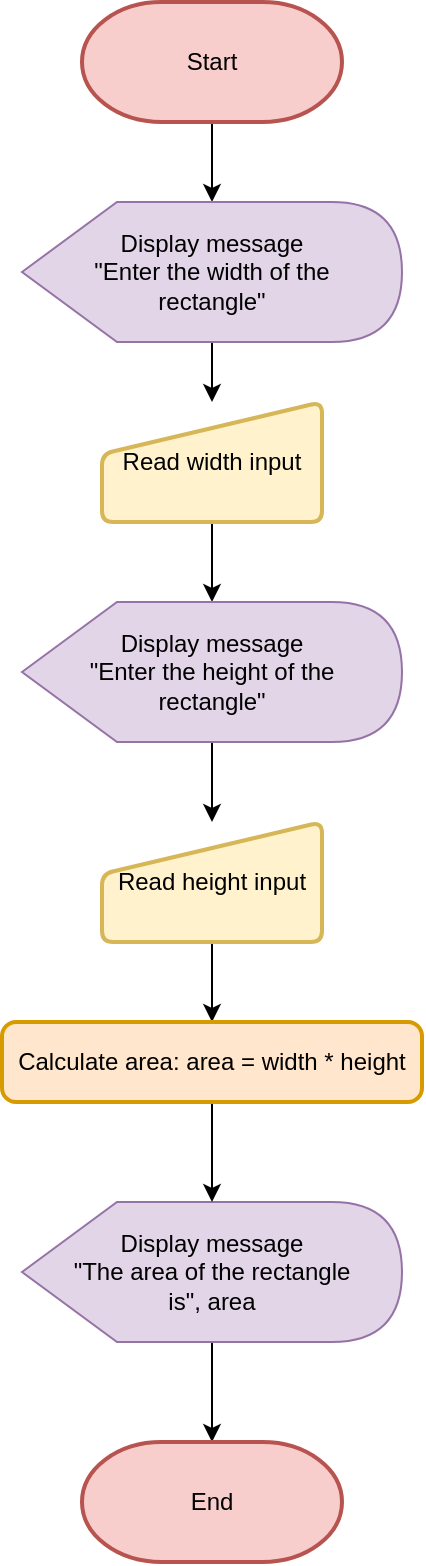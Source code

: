 <mxfile>
    <diagram id="_45IBYDHEiN8LTXeFfX-" name="Page-1">
        <mxGraphModel dx="1134" dy="926" grid="1" gridSize="10" guides="1" tooltips="1" connect="1" arrows="1" fold="1" page="1" pageScale="1" pageWidth="850" pageHeight="1100" math="0" shadow="0">
            <root>
                <mxCell id="0"/>
                <mxCell id="1" parent="0"/>
                <mxCell id="5" value="" style="edgeStyle=none;html=1;" edge="1" parent="1" source="2" target="3">
                    <mxGeometry relative="1" as="geometry"/>
                </mxCell>
                <mxCell id="2" value="Start" style="strokeWidth=2;html=1;shape=mxgraph.flowchart.terminator;whiteSpace=wrap;fillColor=#f8cecc;strokeColor=#b85450;" vertex="1" parent="1">
                    <mxGeometry x="340" y="20" width="130" height="60" as="geometry"/>
                </mxCell>
                <mxCell id="14" value="" style="edgeStyle=none;html=1;" edge="1" parent="1" source="3" target="4">
                    <mxGeometry relative="1" as="geometry"/>
                </mxCell>
                <mxCell id="3" value="Display message&lt;div&gt;&quot;Enter the width of the&lt;/div&gt;&lt;div&gt;rectangle&quot;&lt;/div&gt;" style="shape=display;whiteSpace=wrap;html=1;fillColor=#e1d5e7;strokeColor=#9673a6;" vertex="1" parent="1">
                    <mxGeometry x="310" y="120" width="190" height="70" as="geometry"/>
                </mxCell>
                <mxCell id="15" value="" style="edgeStyle=none;html=1;" edge="1" parent="1" source="4" target="8">
                    <mxGeometry relative="1" as="geometry"/>
                </mxCell>
                <mxCell id="4" value="Read width input" style="html=1;strokeWidth=2;shape=manualInput;whiteSpace=wrap;rounded=1;size=26;arcSize=11;fillColor=#fff2cc;strokeColor=#d6b656;" vertex="1" parent="1">
                    <mxGeometry x="350" y="220" width="110" height="60" as="geometry"/>
                </mxCell>
                <mxCell id="16" value="" style="edgeStyle=none;html=1;" edge="1" parent="1" source="8" target="9">
                    <mxGeometry relative="1" as="geometry"/>
                </mxCell>
                <mxCell id="8" value="Display message&lt;div&gt;&quot;Enter the height of the&lt;/div&gt;&lt;div&gt;rectangle&quot;&lt;/div&gt;" style="shape=display;whiteSpace=wrap;html=1;fillColor=#e1d5e7;strokeColor=#9673a6;" vertex="1" parent="1">
                    <mxGeometry x="310" y="320" width="190" height="70" as="geometry"/>
                </mxCell>
                <mxCell id="17" value="" style="edgeStyle=none;html=1;" edge="1" parent="1" source="9" target="13">
                    <mxGeometry relative="1" as="geometry"/>
                </mxCell>
                <mxCell id="9" value="Read height input" style="html=1;strokeWidth=2;shape=manualInput;whiteSpace=wrap;rounded=1;size=26;arcSize=11;fillColor=#fff2cc;strokeColor=#d6b656;" vertex="1" parent="1">
                    <mxGeometry x="350" y="430" width="110" height="60" as="geometry"/>
                </mxCell>
                <mxCell id="19" value="" style="edgeStyle=none;html=1;" edge="1" parent="1" source="10" target="12">
                    <mxGeometry relative="1" as="geometry"/>
                </mxCell>
                <mxCell id="10" value="Display message&lt;div&gt;&quot;The area of the rectangle&lt;/div&gt;&lt;div&gt;is&quot;, area&lt;/div&gt;" style="shape=display;whiteSpace=wrap;html=1;fillColor=#e1d5e7;strokeColor=#9673a6;" vertex="1" parent="1">
                    <mxGeometry x="310" y="620" width="190" height="70" as="geometry"/>
                </mxCell>
                <mxCell id="12" value="End" style="strokeWidth=2;html=1;shape=mxgraph.flowchart.terminator;whiteSpace=wrap;fillColor=#f8cecc;strokeColor=#b85450;" vertex="1" parent="1">
                    <mxGeometry x="340" y="740" width="130" height="60" as="geometry"/>
                </mxCell>
                <mxCell id="18" value="" style="edgeStyle=none;html=1;" edge="1" parent="1" source="13" target="10">
                    <mxGeometry relative="1" as="geometry"/>
                </mxCell>
                <mxCell id="13" value="Calculate area: area = width * height" style="rounded=1;whiteSpace=wrap;html=1;absoluteArcSize=1;arcSize=14;strokeWidth=2;fillColor=#ffe6cc;strokeColor=#d79b00;" vertex="1" parent="1">
                    <mxGeometry x="300" y="530" width="210" height="40" as="geometry"/>
                </mxCell>
            </root>
        </mxGraphModel>
    </diagram>
</mxfile>